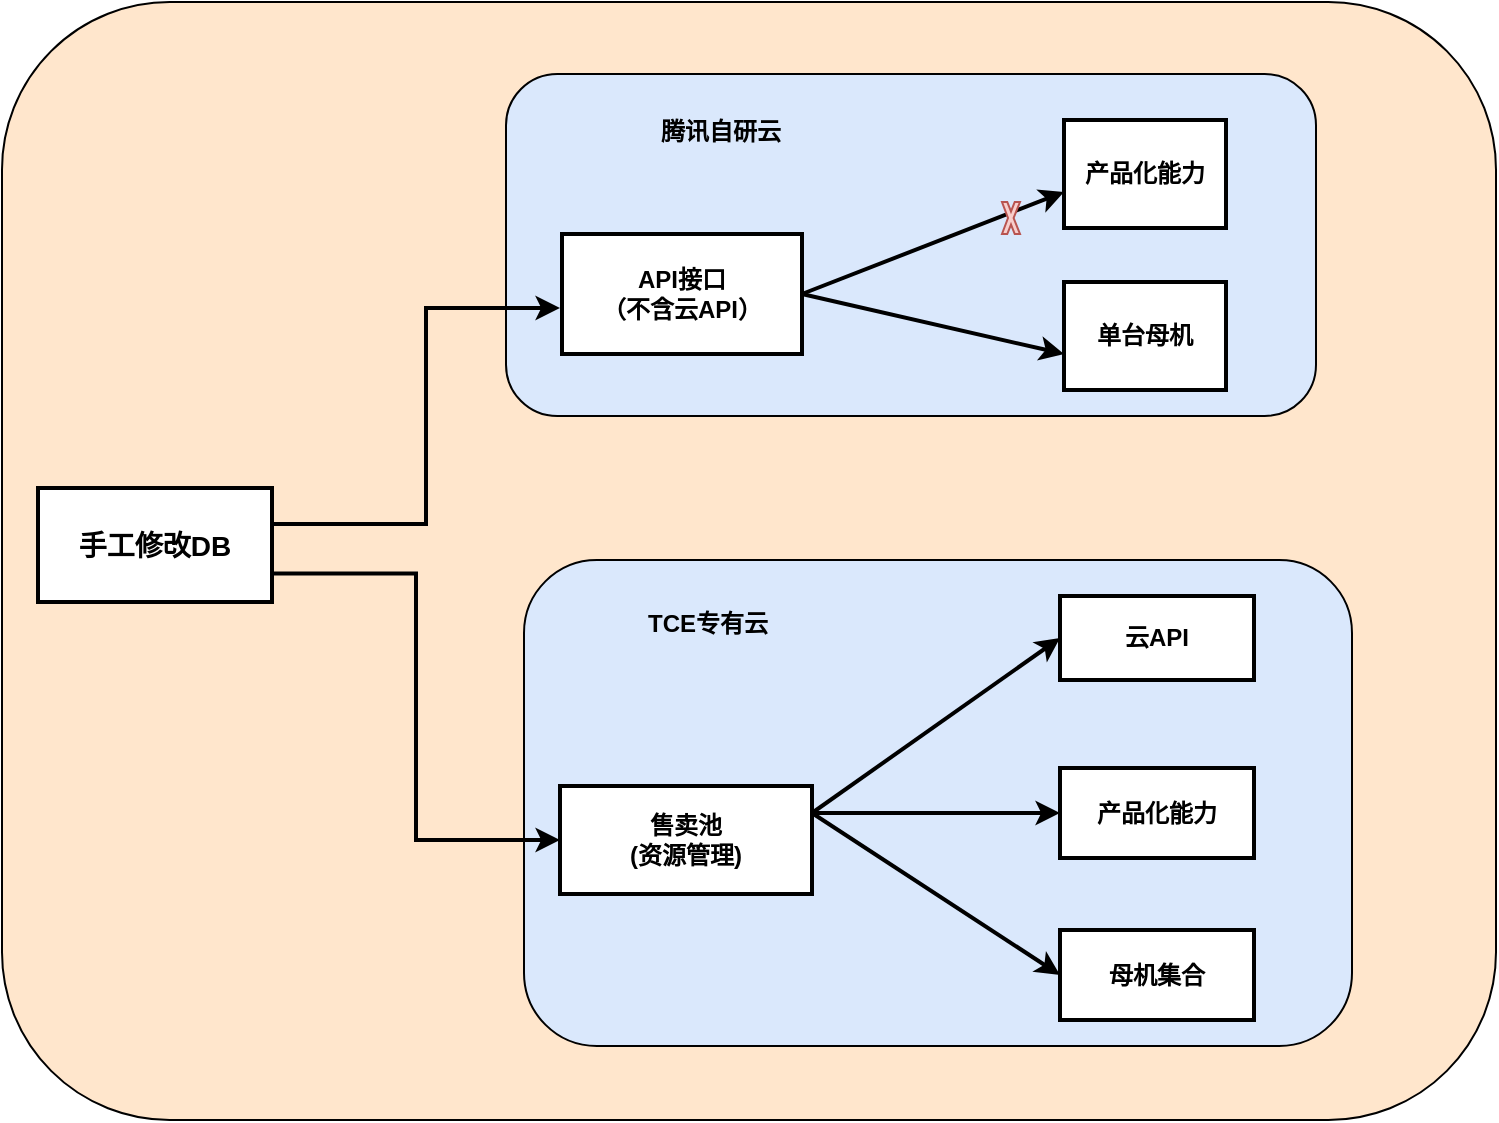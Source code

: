 <mxfile version="26.1.1">
  <diagram name="第 1 页" id="8iye4vX-pn71CnLC4Ab7">
    <mxGraphModel dx="1242" dy="769" grid="1" gridSize="9" guides="1" tooltips="1" connect="1" arrows="1" fold="1" page="1" pageScale="1" pageWidth="827" pageHeight="1169" math="0" shadow="0">
      <root>
        <mxCell id="0" />
        <mxCell id="1" parent="0" />
        <mxCell id="4gN3m5vvTqZ1XDgv7lfD-36" value="" style="rounded=1;whiteSpace=wrap;html=1;fillColor=#FFE6CC;" vertex="1" parent="1">
          <mxGeometry y="18" width="747" height="559" as="geometry" />
        </mxCell>
        <mxCell id="4gN3m5vvTqZ1XDgv7lfD-20" value="" style="rounded=1;whiteSpace=wrap;html=1;fillColor=#DAE8FC;" vertex="1" parent="1">
          <mxGeometry x="252" y="54" width="405" height="171" as="geometry" />
        </mxCell>
        <mxCell id="4gN3m5vvTqZ1XDgv7lfD-32" value="" style="group" vertex="1" connectable="0" parent="1">
          <mxGeometry x="280" y="68" width="377" height="166" as="geometry" />
        </mxCell>
        <mxCell id="4gN3m5vvTqZ1XDgv7lfD-2" value="API接口&lt;br&gt;（不含云API）" style="whiteSpace=wrap;html=1;rounded=0;strokeWidth=2;fontStyle=1" vertex="1" parent="4gN3m5vvTqZ1XDgv7lfD-32">
          <mxGeometry y="66" width="120" height="60" as="geometry" />
        </mxCell>
        <mxCell id="4gN3m5vvTqZ1XDgv7lfD-4" value="腾讯自研云" style="text;html=1;align=center;verticalAlign=middle;whiteSpace=wrap;rounded=0;fontStyle=1" vertex="1" parent="4gN3m5vvTqZ1XDgv7lfD-32">
          <mxGeometry x="39" width="81" height="30" as="geometry" />
        </mxCell>
        <mxCell id="4gN3m5vvTqZ1XDgv7lfD-10" value="" style="endArrow=classic;html=1;rounded=0;exitX=1;exitY=0.5;exitDx=0;exitDy=0;strokeWidth=2;" edge="1" parent="4gN3m5vvTqZ1XDgv7lfD-32" source="4gN3m5vvTqZ1XDgv7lfD-2">
          <mxGeometry width="50" height="50" relative="1" as="geometry">
            <mxPoint x="156" y="95" as="sourcePoint" />
            <mxPoint x="251" y="45" as="targetPoint" />
            <Array as="points">
              <mxPoint x="251" y="45" />
            </Array>
          </mxGeometry>
        </mxCell>
        <mxCell id="4gN3m5vvTqZ1XDgv7lfD-12" value="" style="verticalLabelPosition=bottom;verticalAlign=top;html=1;shape=mxgraph.basic.x;fillColor=#f8cecc;strokeColor=#b85450;" vertex="1" parent="4gN3m5vvTqZ1XDgv7lfD-32">
          <mxGeometry x="220" y="50" width="9" height="16" as="geometry" />
        </mxCell>
        <mxCell id="4gN3m5vvTqZ1XDgv7lfD-29" value="产品化能力" style="whiteSpace=wrap;html=1;rounded=0;strokeWidth=2;fontStyle=1;" vertex="1" parent="4gN3m5vvTqZ1XDgv7lfD-32">
          <mxGeometry x="251" y="9" width="81" height="54" as="geometry" />
        </mxCell>
        <mxCell id="4gN3m5vvTqZ1XDgv7lfD-30" value="单台母机" style="whiteSpace=wrap;html=1;rounded=0;strokeWidth=2;fontStyle=1;" vertex="1" parent="4gN3m5vvTqZ1XDgv7lfD-32">
          <mxGeometry x="251" y="90" width="81" height="54" as="geometry" />
        </mxCell>
        <mxCell id="4gN3m5vvTqZ1XDgv7lfD-31" value="" style="endArrow=classic;html=1;rounded=0;strokeWidth=2;exitX=1;exitY=0.5;exitDx=0;exitDy=0;" edge="1" parent="4gN3m5vvTqZ1XDgv7lfD-32" source="4gN3m5vvTqZ1XDgv7lfD-2">
          <mxGeometry width="50" height="50" relative="1" as="geometry">
            <mxPoint x="143" y="162" as="sourcePoint" />
            <mxPoint x="251" y="126" as="targetPoint" />
            <Array as="points">
              <mxPoint x="251" y="126" />
            </Array>
          </mxGeometry>
        </mxCell>
        <mxCell id="4gN3m5vvTqZ1XDgv7lfD-3" value="" style="edgeStyle=orthogonalEdgeStyle;rounded=0;orthogonalLoop=1;jettySize=auto;html=1;fontStyle=0;strokeWidth=2;" edge="1" parent="1" source="4gN3m5vvTqZ1XDgv7lfD-1">
          <mxGeometry relative="1" as="geometry">
            <mxPoint x="279" y="171" as="targetPoint" />
            <Array as="points">
              <mxPoint x="212" y="279" />
              <mxPoint x="212" y="171" />
              <mxPoint x="279" y="171" />
            </Array>
          </mxGeometry>
        </mxCell>
        <mxCell id="4gN3m5vvTqZ1XDgv7lfD-1" value="&lt;b&gt;&lt;font style=&quot;font-size: 14px;&quot;&gt;手工修改DB&lt;/font&gt;&lt;/b&gt;" style="rounded=0;whiteSpace=wrap;html=1;strokeWidth=2;" vertex="1" parent="1">
          <mxGeometry x="18" y="261" width="117" height="57" as="geometry" />
        </mxCell>
        <mxCell id="4gN3m5vvTqZ1XDgv7lfD-33" value="" style="group" vertex="1" connectable="0" parent="1">
          <mxGeometry x="279" y="315" width="396" height="225" as="geometry" />
        </mxCell>
        <mxCell id="4gN3m5vvTqZ1XDgv7lfD-34" value="" style="rounded=1;whiteSpace=wrap;html=1;fillColor=#DAE8FC;" vertex="1" parent="4gN3m5vvTqZ1XDgv7lfD-33">
          <mxGeometry x="-18" y="-18" width="414" height="243" as="geometry" />
        </mxCell>
        <mxCell id="4gN3m5vvTqZ1XDgv7lfD-22" value="" style="rounded=0;orthogonalLoop=1;jettySize=auto;html=1;exitX=1;exitY=0.25;exitDx=0;exitDy=0;strokeWidth=2;entryX=0;entryY=0.5;entryDx=0;entryDy=0;" edge="1" parent="4gN3m5vvTqZ1XDgv7lfD-33" source="4gN3m5vvTqZ1XDgv7lfD-7" target="4gN3m5vvTqZ1XDgv7lfD-15">
          <mxGeometry relative="1" as="geometry">
            <mxPoint x="216" y="23" as="targetPoint" />
          </mxGeometry>
        </mxCell>
        <mxCell id="4gN3m5vvTqZ1XDgv7lfD-7" value="售卖池&lt;br&gt;(资源管理)" style="whiteSpace=wrap;html=1;rounded=0;strokeWidth=2;fontStyle=1" vertex="1" parent="4gN3m5vvTqZ1XDgv7lfD-33">
          <mxGeometry y="95" width="126" height="54" as="geometry" />
        </mxCell>
        <mxCell id="4gN3m5vvTqZ1XDgv7lfD-15" value="云API" style="whiteSpace=wrap;html=1;rounded=0;strokeWidth=2;fontStyle=1;" vertex="1" parent="4gN3m5vvTqZ1XDgv7lfD-33">
          <mxGeometry x="250" width="97" height="42" as="geometry" />
        </mxCell>
        <mxCell id="4gN3m5vvTqZ1XDgv7lfD-23" value="产品化能力" style="whiteSpace=wrap;html=1;rounded=0;strokeWidth=2;fontStyle=1;" vertex="1" parent="4gN3m5vvTqZ1XDgv7lfD-33">
          <mxGeometry x="250" y="86" width="97" height="45" as="geometry" />
        </mxCell>
        <mxCell id="4gN3m5vvTqZ1XDgv7lfD-24" value="母机集合" style="whiteSpace=wrap;html=1;rounded=0;strokeWidth=2;fontStyle=1;" vertex="1" parent="4gN3m5vvTqZ1XDgv7lfD-33">
          <mxGeometry x="250" y="167" width="97" height="45" as="geometry" />
        </mxCell>
        <mxCell id="4gN3m5vvTqZ1XDgv7lfD-25" value="" style="rounded=0;orthogonalLoop=1;jettySize=auto;html=1;exitX=1;exitY=0.25;exitDx=0;exitDy=0;entryX=0;entryY=0.5;entryDx=0;entryDy=0;strokeWidth=2;" edge="1" parent="4gN3m5vvTqZ1XDgv7lfD-33" source="4gN3m5vvTqZ1XDgv7lfD-7" target="4gN3m5vvTqZ1XDgv7lfD-23">
          <mxGeometry relative="1" as="geometry">
            <mxPoint x="144" y="69" as="sourcePoint" />
            <mxPoint x="227" y="46" as="targetPoint" />
          </mxGeometry>
        </mxCell>
        <mxCell id="4gN3m5vvTqZ1XDgv7lfD-26" value="" style="rounded=0;orthogonalLoop=1;jettySize=auto;html=1;exitX=1;exitY=0.25;exitDx=0;exitDy=0;strokeWidth=2;entryX=0;entryY=0.5;entryDx=0;entryDy=0;" edge="1" parent="4gN3m5vvTqZ1XDgv7lfD-33" source="4gN3m5vvTqZ1XDgv7lfD-7" target="4gN3m5vvTqZ1XDgv7lfD-24">
          <mxGeometry relative="1" as="geometry">
            <mxPoint x="135" y="167" as="sourcePoint" />
            <mxPoint x="216" y="194" as="targetPoint" />
          </mxGeometry>
        </mxCell>
        <mxCell id="4gN3m5vvTqZ1XDgv7lfD-37" value="TCE专有云" style="text;html=1;align=center;verticalAlign=middle;whiteSpace=wrap;rounded=0;fontStyle=1" vertex="1" parent="4gN3m5vvTqZ1XDgv7lfD-33">
          <mxGeometry x="31" width="86" height="27" as="geometry" />
        </mxCell>
        <mxCell id="4gN3m5vvTqZ1XDgv7lfD-8" value="" style="edgeStyle=orthogonalEdgeStyle;rounded=0;orthogonalLoop=1;jettySize=auto;html=1;exitX=1;exitY=0.75;exitDx=0;exitDy=0;entryX=0;entryY=0.5;entryDx=0;entryDy=0;strokeWidth=2;" edge="1" parent="1" source="4gN3m5vvTqZ1XDgv7lfD-1" target="4gN3m5vvTqZ1XDgv7lfD-7">
          <mxGeometry relative="1" as="geometry">
            <mxPoint x="54" y="342" as="sourcePoint" />
            <mxPoint x="222" y="457.5" as="targetPoint" />
          </mxGeometry>
        </mxCell>
      </root>
    </mxGraphModel>
  </diagram>
</mxfile>
